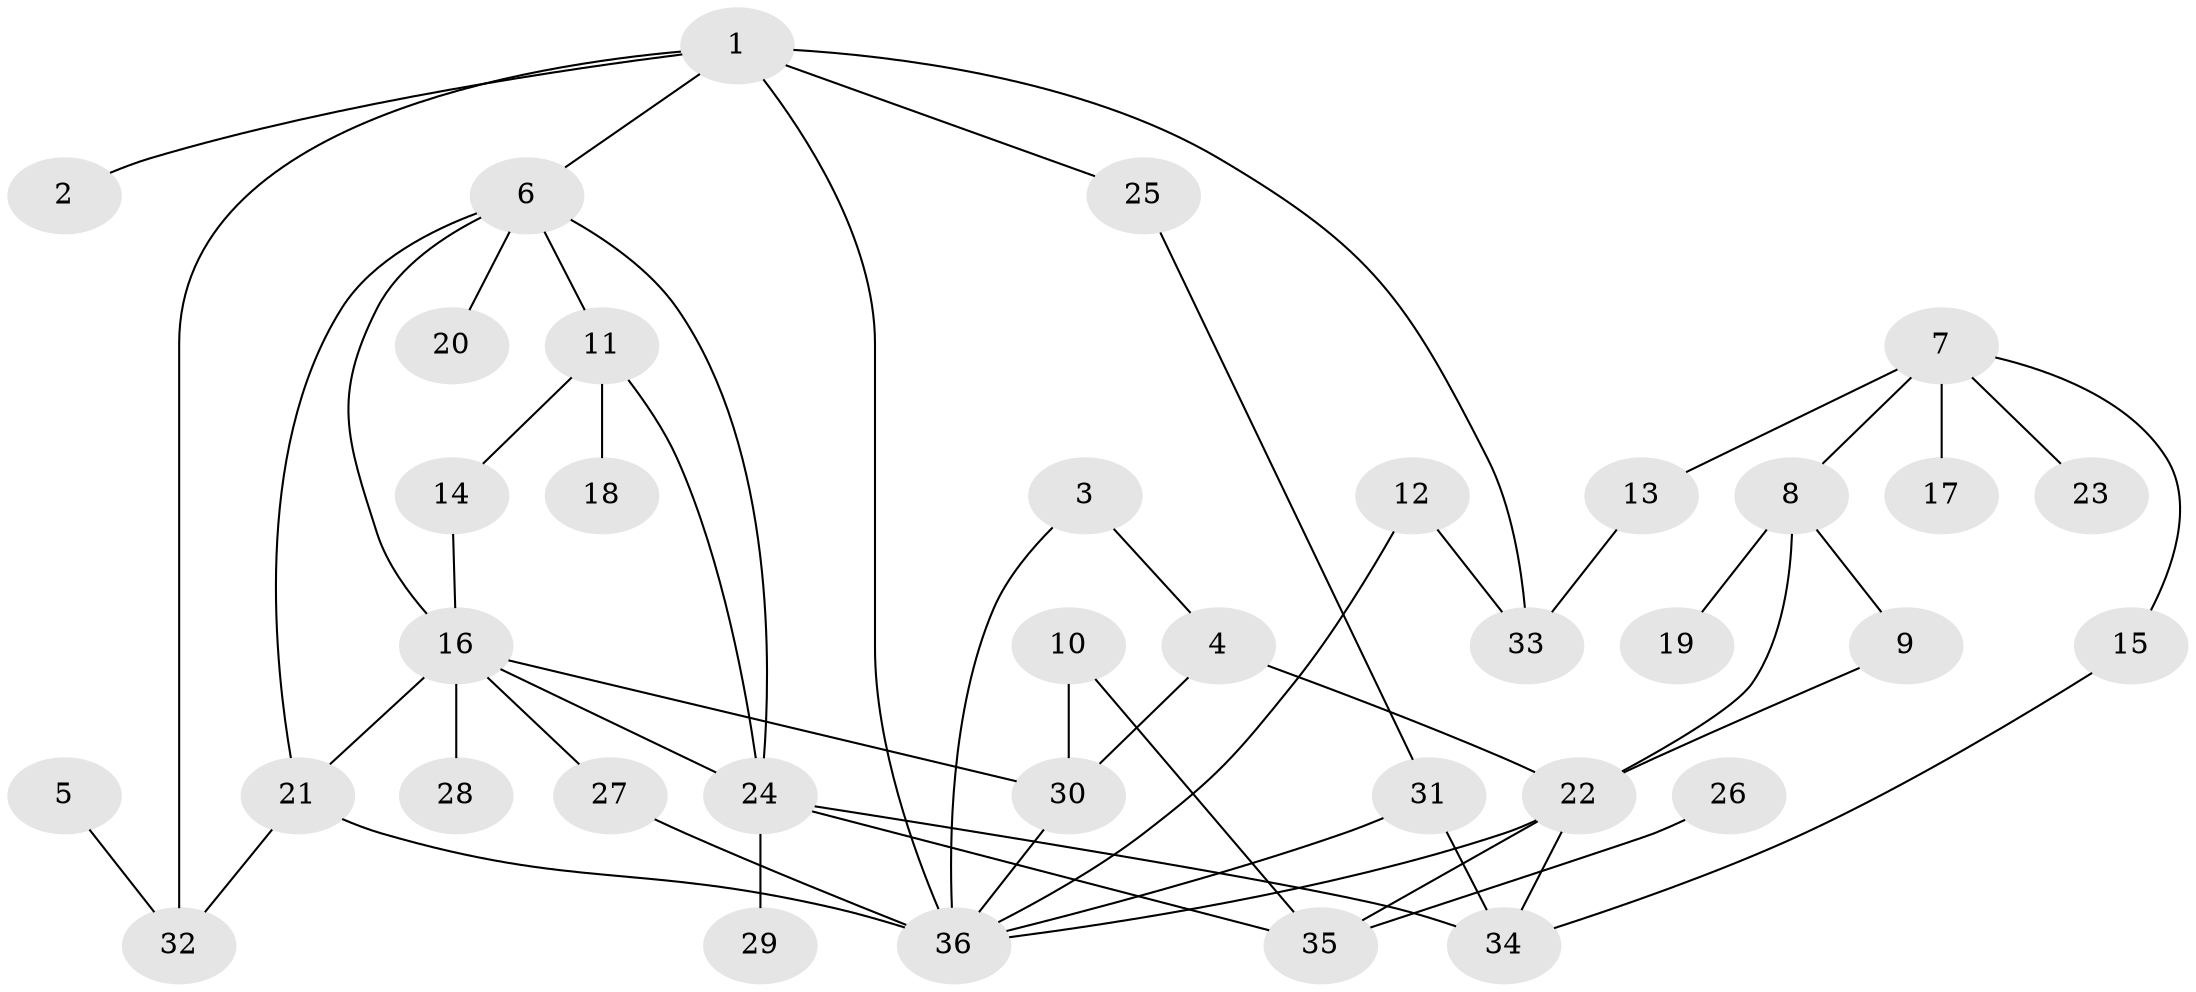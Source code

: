 // original degree distribution, {8: 0.014084507042253521, 4: 0.15492957746478872, 6: 0.014084507042253521, 2: 0.3380281690140845, 1: 0.23943661971830985, 5: 0.07042253521126761, 3: 0.16901408450704225}
// Generated by graph-tools (version 1.1) at 2025/49/03/09/25 03:49:23]
// undirected, 36 vertices, 54 edges
graph export_dot {
graph [start="1"]
  node [color=gray90,style=filled];
  1;
  2;
  3;
  4;
  5;
  6;
  7;
  8;
  9;
  10;
  11;
  12;
  13;
  14;
  15;
  16;
  17;
  18;
  19;
  20;
  21;
  22;
  23;
  24;
  25;
  26;
  27;
  28;
  29;
  30;
  31;
  32;
  33;
  34;
  35;
  36;
  1 -- 2 [weight=1.0];
  1 -- 6 [weight=1.0];
  1 -- 25 [weight=1.0];
  1 -- 32 [weight=1.0];
  1 -- 33 [weight=1.0];
  1 -- 36 [weight=1.0];
  3 -- 4 [weight=1.0];
  3 -- 36 [weight=1.0];
  4 -- 22 [weight=1.0];
  4 -- 30 [weight=1.0];
  5 -- 32 [weight=1.0];
  6 -- 11 [weight=1.0];
  6 -- 16 [weight=1.0];
  6 -- 20 [weight=1.0];
  6 -- 21 [weight=1.0];
  6 -- 24 [weight=1.0];
  7 -- 8 [weight=1.0];
  7 -- 13 [weight=1.0];
  7 -- 15 [weight=1.0];
  7 -- 17 [weight=1.0];
  7 -- 23 [weight=1.0];
  8 -- 9 [weight=1.0];
  8 -- 19 [weight=1.0];
  8 -- 22 [weight=2.0];
  9 -- 22 [weight=1.0];
  10 -- 30 [weight=1.0];
  10 -- 35 [weight=1.0];
  11 -- 14 [weight=1.0];
  11 -- 18 [weight=1.0];
  11 -- 24 [weight=1.0];
  12 -- 33 [weight=1.0];
  12 -- 36 [weight=1.0];
  13 -- 33 [weight=1.0];
  14 -- 16 [weight=1.0];
  15 -- 34 [weight=1.0];
  16 -- 21 [weight=1.0];
  16 -- 24 [weight=1.0];
  16 -- 27 [weight=1.0];
  16 -- 28 [weight=1.0];
  16 -- 30 [weight=1.0];
  21 -- 32 [weight=1.0];
  21 -- 36 [weight=1.0];
  22 -- 34 [weight=1.0];
  22 -- 35 [weight=1.0];
  22 -- 36 [weight=1.0];
  24 -- 29 [weight=1.0];
  24 -- 34 [weight=1.0];
  24 -- 35 [weight=1.0];
  25 -- 31 [weight=1.0];
  26 -- 35 [weight=1.0];
  27 -- 36 [weight=2.0];
  30 -- 36 [weight=1.0];
  31 -- 34 [weight=1.0];
  31 -- 36 [weight=1.0];
}
